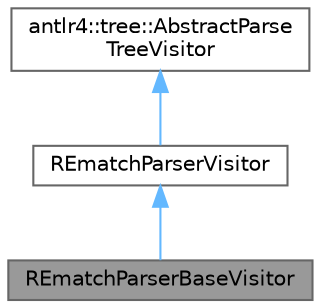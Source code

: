 digraph "REmatchParserBaseVisitor"
{
 // LATEX_PDF_SIZE
  bgcolor="transparent";
  edge [fontname=Helvetica,fontsize=10,labelfontname=Helvetica,labelfontsize=10];
  node [fontname=Helvetica,fontsize=10,shape=box,height=0.2,width=0.4];
  Node1 [label="REmatchParserBaseVisitor",height=0.2,width=0.4,color="gray40", fillcolor="grey60", style="filled", fontcolor="black",tooltip="This class provides an empty implementation of REmatchParserVisitor, which can be extended to create ..."];
  Node2 -> Node1 [dir="back",color="steelblue1",style="solid"];
  Node2 [label="REmatchParserVisitor",height=0.2,width=0.4,color="gray40", fillcolor="white", style="filled",URL="$da/daa/classREmatchParserVisitor.html",tooltip="This class defines an abstract visitor for a parse tree produced by REmatchParser."];
  Node3 -> Node2 [dir="back",color="steelblue1",style="solid"];
  Node3 [label="antlr4::tree::AbstractParse\lTreeVisitor",height=0.2,width=0.4,color="gray40", fillcolor="white", style="filled",tooltip=" "];
}
